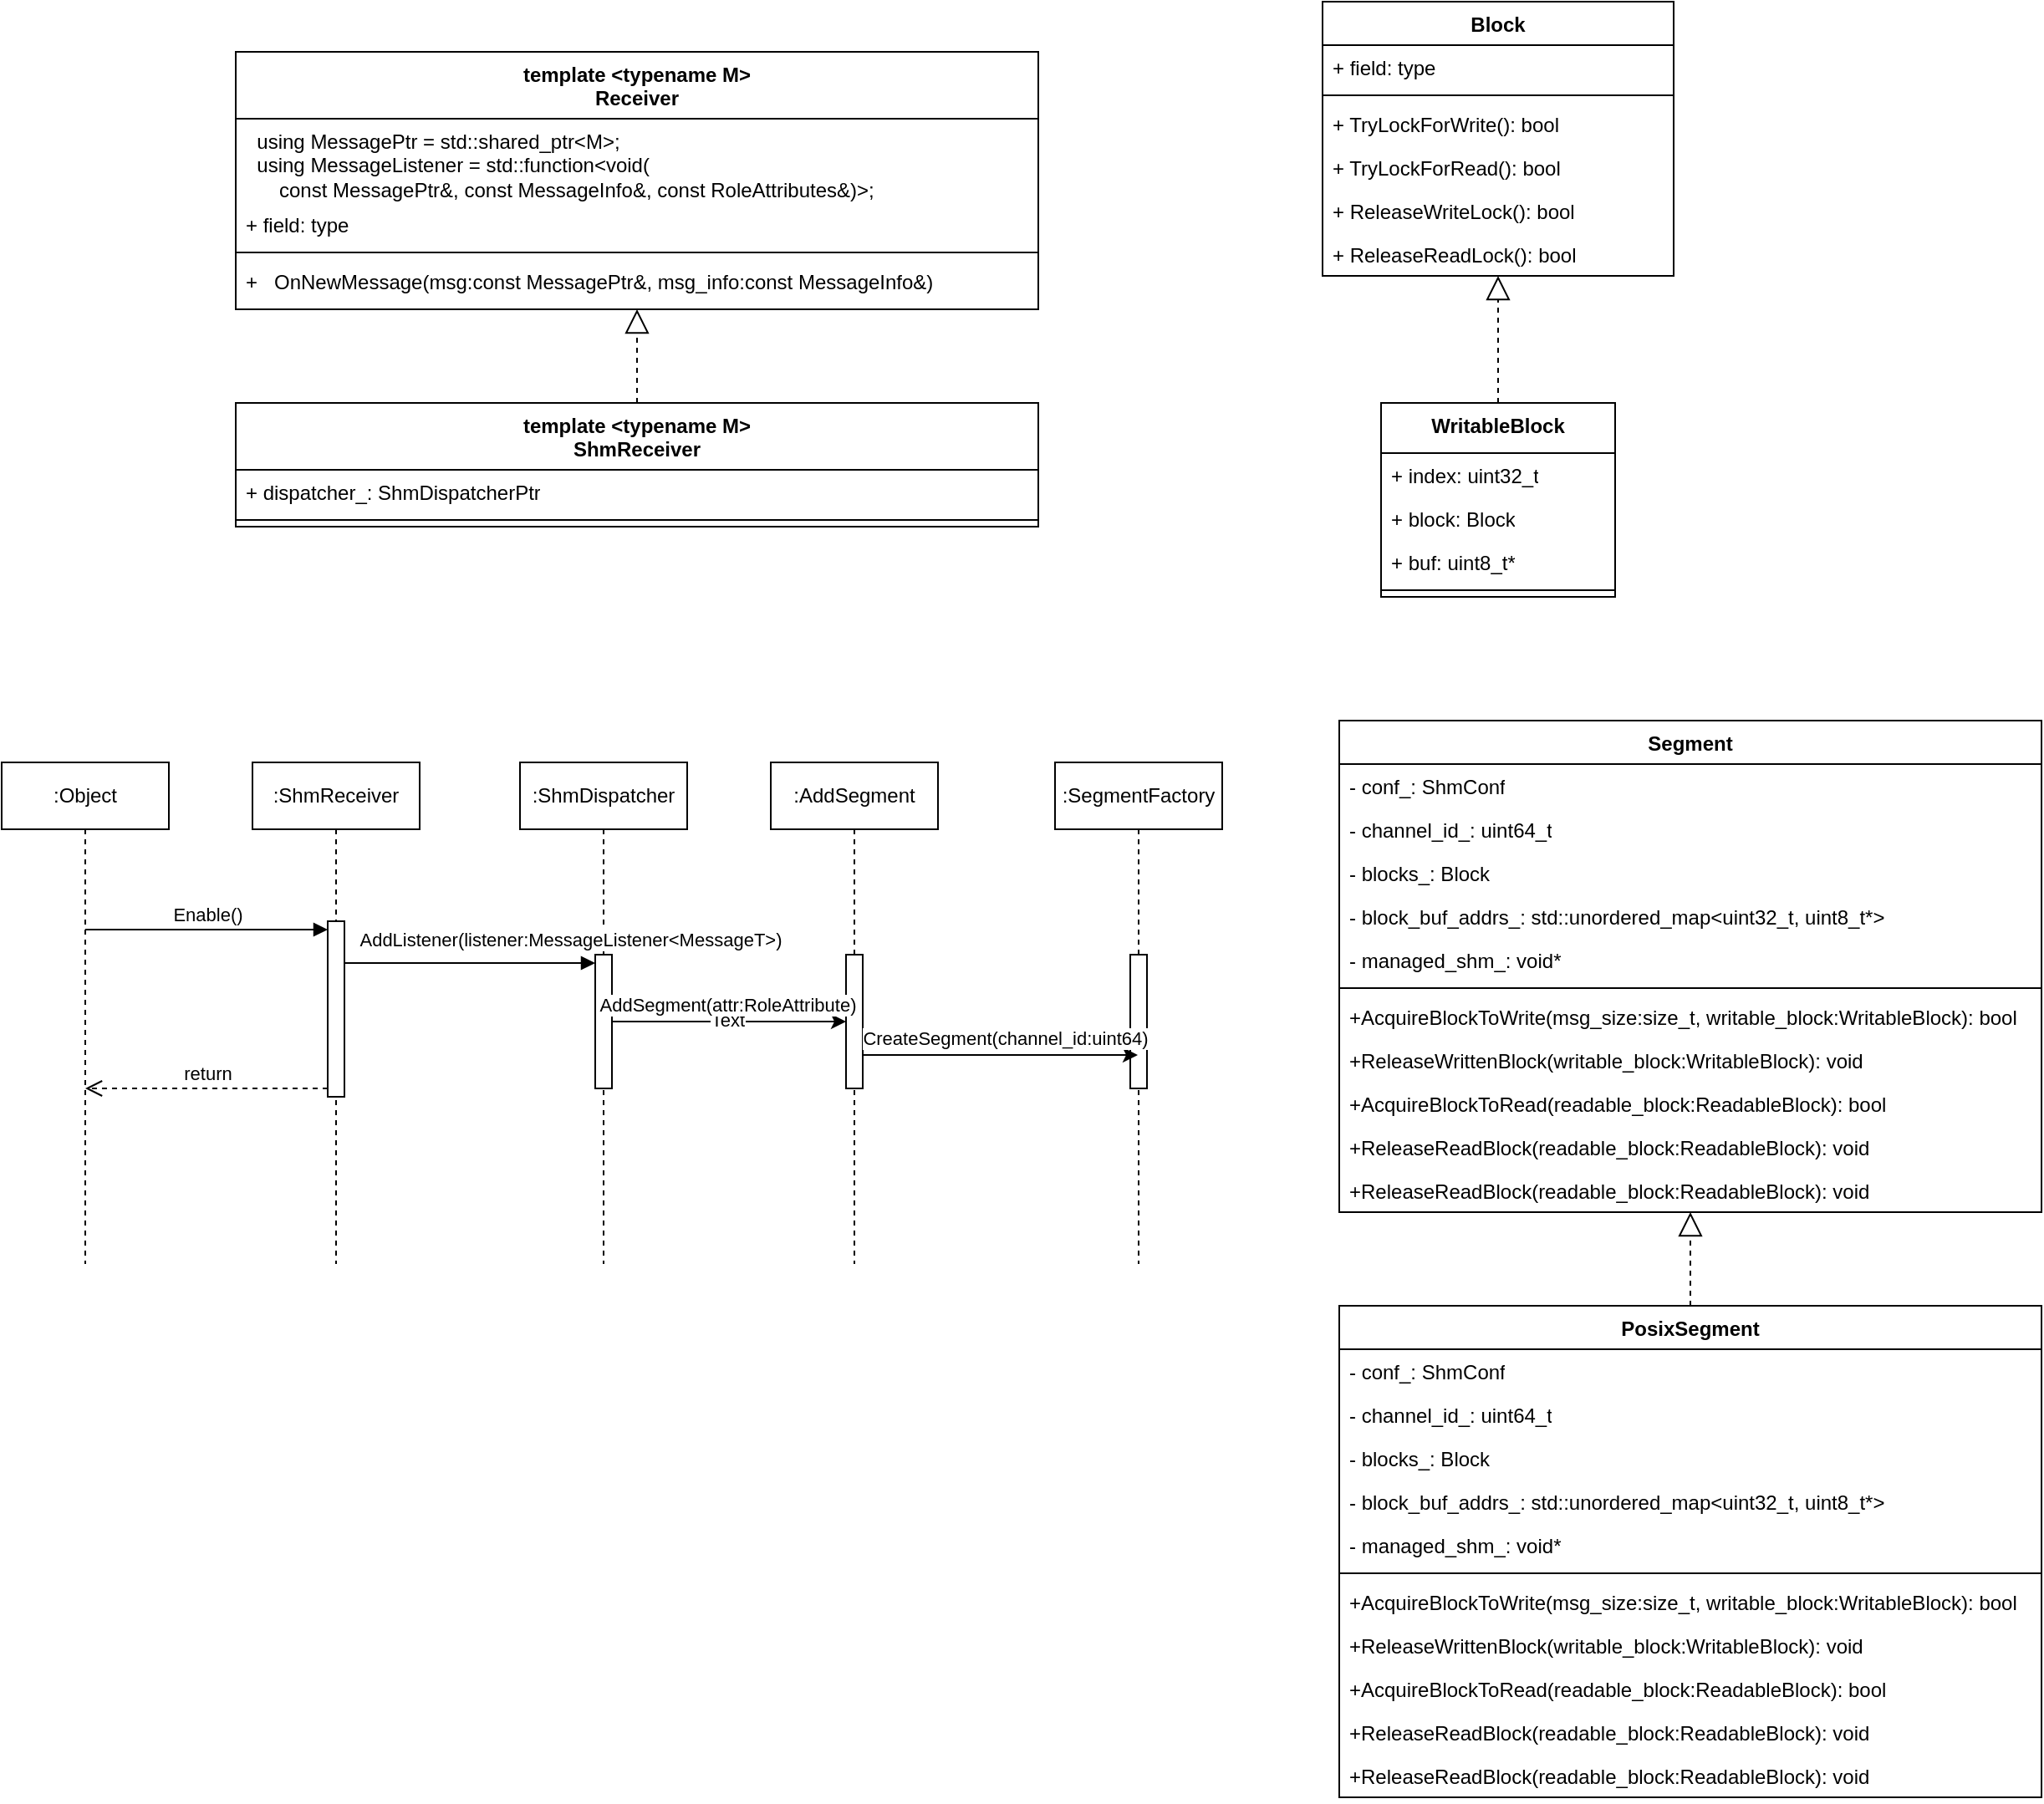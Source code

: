 <mxfile version="22.1.9" type="github">
  <diagram name="第 1 页" id="JhB41wdzhbessd_QbkDU">
    <mxGraphModel dx="588" dy="311" grid="1" gridSize="10" guides="1" tooltips="1" connect="1" arrows="1" fold="1" page="1" pageScale="1" pageWidth="827" pageHeight="1169" math="0" shadow="0">
      <root>
        <mxCell id="0" />
        <mxCell id="1" parent="0" />
        <mxCell id="TvfbEHWfSeIX3GBcZRCY-2" value="template &amp;lt;typename M&amp;gt;&lt;br&gt;Receiver" style="swimlane;fontStyle=1;align=center;verticalAlign=top;childLayout=stackLayout;horizontal=1;startSize=40;horizontalStack=0;resizeParent=1;resizeParentMax=0;resizeLast=0;collapsible=1;marginBottom=0;whiteSpace=wrap;html=1;" vertex="1" parent="1">
          <mxGeometry x="310" y="160" width="480" height="154" as="geometry" />
        </mxCell>
        <mxCell id="TvfbEHWfSeIX3GBcZRCY-7" value="&lt;div&gt;&amp;nbsp; using MessagePtr = std::shared_ptr&amp;lt;M&amp;gt;;&lt;/div&gt;&lt;div&gt;&amp;nbsp; using MessageListener = std::function&amp;lt;void(&lt;/div&gt;&lt;div&gt;&amp;nbsp; &amp;nbsp; &amp;nbsp; const MessagePtr&amp;amp;, const MessageInfo&amp;amp;, const RoleAttributes&amp;amp;)&amp;gt;;&lt;/div&gt;" style="text;strokeColor=none;fillColor=none;align=left;verticalAlign=top;spacingLeft=4;spacingRight=4;overflow=hidden;rotatable=0;points=[[0,0.5],[1,0.5]];portConstraint=eastwest;whiteSpace=wrap;html=1;" vertex="1" parent="TvfbEHWfSeIX3GBcZRCY-2">
          <mxGeometry y="40" width="480" height="50" as="geometry" />
        </mxCell>
        <mxCell id="TvfbEHWfSeIX3GBcZRCY-3" value="+ field: type" style="text;strokeColor=none;fillColor=none;align=left;verticalAlign=top;spacingLeft=4;spacingRight=4;overflow=hidden;rotatable=0;points=[[0,0.5],[1,0.5]];portConstraint=eastwest;whiteSpace=wrap;html=1;" vertex="1" parent="TvfbEHWfSeIX3GBcZRCY-2">
          <mxGeometry y="90" width="480" height="26" as="geometry" />
        </mxCell>
        <mxCell id="TvfbEHWfSeIX3GBcZRCY-4" value="" style="line;strokeWidth=1;fillColor=none;align=left;verticalAlign=middle;spacingTop=-1;spacingLeft=3;spacingRight=3;rotatable=0;labelPosition=right;points=[];portConstraint=eastwest;strokeColor=inherit;" vertex="1" parent="TvfbEHWfSeIX3GBcZRCY-2">
          <mxGeometry y="116" width="480" height="8" as="geometry" />
        </mxCell>
        <mxCell id="TvfbEHWfSeIX3GBcZRCY-5" value="+&amp;nbsp; &amp;nbsp;OnNewMessage(msg:const MessagePtr&amp;amp;, msg_info:const MessageInfo&amp;amp;)" style="text;strokeColor=none;fillColor=none;align=left;verticalAlign=top;spacingLeft=4;spacingRight=4;overflow=hidden;rotatable=0;points=[[0,0.5],[1,0.5]];portConstraint=eastwest;whiteSpace=wrap;html=1;" vertex="1" parent="TvfbEHWfSeIX3GBcZRCY-2">
          <mxGeometry y="124" width="480" height="30" as="geometry" />
        </mxCell>
        <mxCell id="TvfbEHWfSeIX3GBcZRCY-8" value="template &amp;lt;typename M&amp;gt;&lt;br&gt;ShmReceiver" style="swimlane;fontStyle=1;align=center;verticalAlign=top;childLayout=stackLayout;horizontal=1;startSize=40;horizontalStack=0;resizeParent=1;resizeParentMax=0;resizeLast=0;collapsible=1;marginBottom=0;whiteSpace=wrap;html=1;" vertex="1" parent="1">
          <mxGeometry x="310" y="370" width="480" height="74" as="geometry" />
        </mxCell>
        <mxCell id="TvfbEHWfSeIX3GBcZRCY-10" value="+ dispatcher_: ShmDispatcherPtr" style="text;strokeColor=none;fillColor=none;align=left;verticalAlign=top;spacingLeft=4;spacingRight=4;overflow=hidden;rotatable=0;points=[[0,0.5],[1,0.5]];portConstraint=eastwest;whiteSpace=wrap;html=1;" vertex="1" parent="TvfbEHWfSeIX3GBcZRCY-8">
          <mxGeometry y="40" width="480" height="26" as="geometry" />
        </mxCell>
        <mxCell id="TvfbEHWfSeIX3GBcZRCY-11" value="" style="line;strokeWidth=1;fillColor=none;align=left;verticalAlign=middle;spacingTop=-1;spacingLeft=3;spacingRight=3;rotatable=0;labelPosition=right;points=[];portConstraint=eastwest;strokeColor=inherit;" vertex="1" parent="TvfbEHWfSeIX3GBcZRCY-8">
          <mxGeometry y="66" width="480" height="8" as="geometry" />
        </mxCell>
        <mxCell id="TvfbEHWfSeIX3GBcZRCY-16" value="" style="endArrow=block;dashed=1;endFill=0;endSize=12;html=1;rounded=0;edgeStyle=orthogonalEdgeStyle;" edge="1" parent="1" source="TvfbEHWfSeIX3GBcZRCY-8" target="TvfbEHWfSeIX3GBcZRCY-2">
          <mxGeometry width="160" relative="1" as="geometry">
            <mxPoint x="380" y="470" as="sourcePoint" />
            <mxPoint x="540" y="470" as="targetPoint" />
          </mxGeometry>
        </mxCell>
        <mxCell id="TvfbEHWfSeIX3GBcZRCY-17" value=":ShmReceiver" style="shape=umlLifeline;perimeter=lifelinePerimeter;whiteSpace=wrap;html=1;container=1;dropTarget=0;collapsible=0;recursiveResize=0;outlineConnect=0;portConstraint=eastwest;newEdgeStyle={&quot;curved&quot;:0,&quot;rounded&quot;:0};" vertex="1" parent="1">
          <mxGeometry x="320" y="585" width="100" height="300" as="geometry" />
        </mxCell>
        <mxCell id="TvfbEHWfSeIX3GBcZRCY-19" value="" style="html=1;points=[[0,0,0,0,5],[0,1,0,0,-5],[1,0,0,0,5],[1,1,0,0,-5]];perimeter=orthogonalPerimeter;outlineConnect=0;targetShapes=umlLifeline;portConstraint=eastwest;newEdgeStyle={&quot;curved&quot;:0,&quot;rounded&quot;:0};" vertex="1" parent="TvfbEHWfSeIX3GBcZRCY-17">
          <mxGeometry x="45" y="95" width="10" height="105" as="geometry" />
        </mxCell>
        <mxCell id="TvfbEHWfSeIX3GBcZRCY-18" value=":Object" style="shape=umlLifeline;perimeter=lifelinePerimeter;whiteSpace=wrap;html=1;container=1;dropTarget=0;collapsible=0;recursiveResize=0;outlineConnect=0;portConstraint=eastwest;newEdgeStyle={&quot;curved&quot;:0,&quot;rounded&quot;:0};" vertex="1" parent="1">
          <mxGeometry x="170" y="585" width="100" height="300" as="geometry" />
        </mxCell>
        <mxCell id="TvfbEHWfSeIX3GBcZRCY-20" value="Enable()" style="html=1;verticalAlign=bottom;endArrow=block;curved=0;rounded=0;entryX=0;entryY=0;entryDx=0;entryDy=5;edgeStyle=orthogonalEdgeStyle;" edge="1" target="TvfbEHWfSeIX3GBcZRCY-19" parent="1" source="TvfbEHWfSeIX3GBcZRCY-18">
          <mxGeometry x="0.001" relative="1" as="geometry">
            <mxPoint x="295" y="685" as="sourcePoint" />
            <Array as="points">
              <mxPoint x="260" y="685" />
              <mxPoint x="260" y="685" />
            </Array>
            <mxPoint as="offset" />
          </mxGeometry>
        </mxCell>
        <mxCell id="TvfbEHWfSeIX3GBcZRCY-21" value="return" style="html=1;verticalAlign=bottom;endArrow=open;dashed=1;endSize=8;curved=0;rounded=0;exitX=0;exitY=1;exitDx=0;exitDy=-5;edgeStyle=orthogonalEdgeStyle;" edge="1" source="TvfbEHWfSeIX3GBcZRCY-19" parent="1" target="TvfbEHWfSeIX3GBcZRCY-18">
          <mxGeometry relative="1" as="geometry">
            <mxPoint x="295" y="755" as="targetPoint" />
            <Array as="points">
              <mxPoint x="330" y="780" />
              <mxPoint x="330" y="780" />
            </Array>
          </mxGeometry>
        </mxCell>
        <mxCell id="TvfbEHWfSeIX3GBcZRCY-22" value=":ShmDispatcher" style="shape=umlLifeline;perimeter=lifelinePerimeter;whiteSpace=wrap;html=1;container=1;dropTarget=0;collapsible=0;recursiveResize=0;outlineConnect=0;portConstraint=eastwest;newEdgeStyle={&quot;curved&quot;:0,&quot;rounded&quot;:0};" vertex="1" parent="1">
          <mxGeometry x="480" y="585" width="100" height="300" as="geometry" />
        </mxCell>
        <mxCell id="TvfbEHWfSeIX3GBcZRCY-25" value="" style="html=1;points=[[0,0,0,0,5],[0,1,0,0,-5],[1,0,0,0,5],[1,1,0,0,-5]];perimeter=orthogonalPerimeter;outlineConnect=0;targetShapes=umlLifeline;portConstraint=eastwest;newEdgeStyle={&quot;curved&quot;:0,&quot;rounded&quot;:0};" vertex="1" parent="TvfbEHWfSeIX3GBcZRCY-22">
          <mxGeometry x="45" y="115" width="10" height="80" as="geometry" />
        </mxCell>
        <mxCell id="TvfbEHWfSeIX3GBcZRCY-26" value="AddListener(listener:MessageListener&amp;lt;MessageT&amp;gt;)" style="html=1;verticalAlign=bottom;endArrow=block;curved=0;rounded=0;entryX=0;entryY=0;entryDx=0;entryDy=5;edgeStyle=orthogonalEdgeStyle;" edge="1" target="TvfbEHWfSeIX3GBcZRCY-25" parent="1" source="TvfbEHWfSeIX3GBcZRCY-19">
          <mxGeometry x="0.8" y="5" relative="1" as="geometry">
            <mxPoint x="455" y="705" as="sourcePoint" />
            <Array as="points">
              <mxPoint x="410" y="705" />
              <mxPoint x="410" y="705" />
            </Array>
            <mxPoint as="offset" />
          </mxGeometry>
        </mxCell>
        <mxCell id="TvfbEHWfSeIX3GBcZRCY-28" value="WritableBlock" style="swimlane;fontStyle=1;align=center;verticalAlign=top;childLayout=stackLayout;horizontal=1;startSize=30;horizontalStack=0;resizeParent=1;resizeParentMax=0;resizeLast=0;collapsible=1;marginBottom=0;whiteSpace=wrap;html=1;" vertex="1" parent="1">
          <mxGeometry x="995" y="370" width="140" height="116" as="geometry" />
        </mxCell>
        <mxCell id="TvfbEHWfSeIX3GBcZRCY-29" value="+ index: uint32_t" style="text;strokeColor=none;fillColor=none;align=left;verticalAlign=top;spacingLeft=4;spacingRight=4;overflow=hidden;rotatable=0;points=[[0,0.5],[1,0.5]];portConstraint=eastwest;whiteSpace=wrap;html=1;" vertex="1" parent="TvfbEHWfSeIX3GBcZRCY-28">
          <mxGeometry y="30" width="140" height="26" as="geometry" />
        </mxCell>
        <mxCell id="TvfbEHWfSeIX3GBcZRCY-31" value="+ block: Block" style="text;strokeColor=none;fillColor=none;align=left;verticalAlign=top;spacingLeft=4;spacingRight=4;overflow=hidden;rotatable=0;points=[[0,0.5],[1,0.5]];portConstraint=eastwest;whiteSpace=wrap;html=1;" vertex="1" parent="TvfbEHWfSeIX3GBcZRCY-28">
          <mxGeometry y="56" width="140" height="26" as="geometry" />
        </mxCell>
        <mxCell id="TvfbEHWfSeIX3GBcZRCY-32" value="+ buf: uint8_t*" style="text;strokeColor=none;fillColor=none;align=left;verticalAlign=top;spacingLeft=4;spacingRight=4;overflow=hidden;rotatable=0;points=[[0,0.5],[1,0.5]];portConstraint=eastwest;whiteSpace=wrap;html=1;" vertex="1" parent="TvfbEHWfSeIX3GBcZRCY-28">
          <mxGeometry y="82" width="140" height="26" as="geometry" />
        </mxCell>
        <mxCell id="TvfbEHWfSeIX3GBcZRCY-30" value="" style="line;strokeWidth=1;fillColor=none;align=left;verticalAlign=middle;spacingTop=-1;spacingLeft=3;spacingRight=3;rotatable=0;labelPosition=right;points=[];portConstraint=eastwest;strokeColor=inherit;" vertex="1" parent="TvfbEHWfSeIX3GBcZRCY-28">
          <mxGeometry y="108" width="140" height="8" as="geometry" />
        </mxCell>
        <mxCell id="TvfbEHWfSeIX3GBcZRCY-40" value="Block" style="swimlane;fontStyle=1;align=center;verticalAlign=top;childLayout=stackLayout;horizontal=1;startSize=26;horizontalStack=0;resizeParent=1;resizeParentMax=0;resizeLast=0;collapsible=1;marginBottom=0;whiteSpace=wrap;html=1;" vertex="1" parent="1">
          <mxGeometry x="960" y="130" width="210" height="164" as="geometry" />
        </mxCell>
        <mxCell id="TvfbEHWfSeIX3GBcZRCY-41" value="+ field: type" style="text;strokeColor=none;fillColor=none;align=left;verticalAlign=top;spacingLeft=4;spacingRight=4;overflow=hidden;rotatable=0;points=[[0,0.5],[1,0.5]];portConstraint=eastwest;whiteSpace=wrap;html=1;" vertex="1" parent="TvfbEHWfSeIX3GBcZRCY-40">
          <mxGeometry y="26" width="210" height="26" as="geometry" />
        </mxCell>
        <mxCell id="TvfbEHWfSeIX3GBcZRCY-42" value="" style="line;strokeWidth=1;fillColor=none;align=left;verticalAlign=middle;spacingTop=-1;spacingLeft=3;spacingRight=3;rotatable=0;labelPosition=right;points=[];portConstraint=eastwest;strokeColor=inherit;" vertex="1" parent="TvfbEHWfSeIX3GBcZRCY-40">
          <mxGeometry y="52" width="210" height="8" as="geometry" />
        </mxCell>
        <mxCell id="TvfbEHWfSeIX3GBcZRCY-43" value="+ TryLockForWrite(): bool" style="text;strokeColor=none;fillColor=none;align=left;verticalAlign=top;spacingLeft=4;spacingRight=4;overflow=hidden;rotatable=0;points=[[0,0.5],[1,0.5]];portConstraint=eastwest;whiteSpace=wrap;html=1;" vertex="1" parent="TvfbEHWfSeIX3GBcZRCY-40">
          <mxGeometry y="60" width="210" height="26" as="geometry" />
        </mxCell>
        <mxCell id="TvfbEHWfSeIX3GBcZRCY-44" value="+ TryLockForRead(): bool" style="text;strokeColor=none;fillColor=none;align=left;verticalAlign=top;spacingLeft=4;spacingRight=4;overflow=hidden;rotatable=0;points=[[0,0.5],[1,0.5]];portConstraint=eastwest;whiteSpace=wrap;html=1;" vertex="1" parent="TvfbEHWfSeIX3GBcZRCY-40">
          <mxGeometry y="86" width="210" height="26" as="geometry" />
        </mxCell>
        <mxCell id="TvfbEHWfSeIX3GBcZRCY-45" value="+ ReleaseWriteLock(): bool" style="text;strokeColor=none;fillColor=none;align=left;verticalAlign=top;spacingLeft=4;spacingRight=4;overflow=hidden;rotatable=0;points=[[0,0.5],[1,0.5]];portConstraint=eastwest;whiteSpace=wrap;html=1;" vertex="1" parent="TvfbEHWfSeIX3GBcZRCY-40">
          <mxGeometry y="112" width="210" height="26" as="geometry" />
        </mxCell>
        <mxCell id="TvfbEHWfSeIX3GBcZRCY-46" value="+ ReleaseReadLock(): bool" style="text;strokeColor=none;fillColor=none;align=left;verticalAlign=top;spacingLeft=4;spacingRight=4;overflow=hidden;rotatable=0;points=[[0,0.5],[1,0.5]];portConstraint=eastwest;whiteSpace=wrap;html=1;" vertex="1" parent="TvfbEHWfSeIX3GBcZRCY-40">
          <mxGeometry y="138" width="210" height="26" as="geometry" />
        </mxCell>
        <mxCell id="TvfbEHWfSeIX3GBcZRCY-47" value="" style="endArrow=block;dashed=1;endFill=0;endSize=12;html=1;rounded=0;edgeStyle=orthogonalEdgeStyle;" edge="1" parent="1" source="TvfbEHWfSeIX3GBcZRCY-28" target="TvfbEHWfSeIX3GBcZRCY-40">
          <mxGeometry width="160" relative="1" as="geometry">
            <mxPoint x="1065" y="390" as="sourcePoint" />
            <mxPoint x="1000" y="410" as="targetPoint" />
          </mxGeometry>
        </mxCell>
        <mxCell id="TvfbEHWfSeIX3GBcZRCY-48" value=":AddSegment" style="shape=umlLifeline;perimeter=lifelinePerimeter;whiteSpace=wrap;html=1;container=1;dropTarget=0;collapsible=0;recursiveResize=0;outlineConnect=0;portConstraint=eastwest;newEdgeStyle={&quot;curved&quot;:0,&quot;rounded&quot;:0};" vertex="1" parent="1">
          <mxGeometry x="630" y="585" width="100" height="300" as="geometry" />
        </mxCell>
        <mxCell id="TvfbEHWfSeIX3GBcZRCY-49" value="" style="html=1;points=[[0,0,0,0,5],[0,1,0,0,-5],[1,0,0,0,5],[1,1,0,0,-5]];perimeter=orthogonalPerimeter;outlineConnect=0;targetShapes=umlLifeline;portConstraint=eastwest;newEdgeStyle={&quot;curved&quot;:0,&quot;rounded&quot;:0};" vertex="1" parent="TvfbEHWfSeIX3GBcZRCY-48">
          <mxGeometry x="45" y="115" width="10" height="80" as="geometry" />
        </mxCell>
        <mxCell id="TvfbEHWfSeIX3GBcZRCY-50" style="edgeStyle=orthogonalEdgeStyle;rounded=0;orthogonalLoop=1;jettySize=auto;html=1;curved=0;" edge="1" parent="1" source="TvfbEHWfSeIX3GBcZRCY-25" target="TvfbEHWfSeIX3GBcZRCY-49">
          <mxGeometry relative="1" as="geometry">
            <Array as="points" />
          </mxGeometry>
        </mxCell>
        <mxCell id="TvfbEHWfSeIX3GBcZRCY-51" value="1" style="edgeLabel;html=1;align=center;verticalAlign=middle;resizable=0;points=[];" vertex="1" connectable="0" parent="TvfbEHWfSeIX3GBcZRCY-50">
          <mxGeometry x="-0.116" y="2" relative="1" as="geometry">
            <mxPoint as="offset" />
          </mxGeometry>
        </mxCell>
        <mxCell id="TvfbEHWfSeIX3GBcZRCY-52" value="Text" style="edgeLabel;html=1;align=center;verticalAlign=middle;resizable=0;points=[];" vertex="1" connectable="0" parent="TvfbEHWfSeIX3GBcZRCY-50">
          <mxGeometry x="-0.021" y="1" relative="1" as="geometry">
            <mxPoint as="offset" />
          </mxGeometry>
        </mxCell>
        <mxCell id="TvfbEHWfSeIX3GBcZRCY-55" value="AddSegment(attr:RoleAttribute)" style="edgeLabel;html=1;align=center;verticalAlign=middle;resizable=0;points=[];" vertex="1" connectable="0" parent="TvfbEHWfSeIX3GBcZRCY-50">
          <mxGeometry x="-0.021" relative="1" as="geometry">
            <mxPoint y="-10" as="offset" />
          </mxGeometry>
        </mxCell>
        <mxCell id="TvfbEHWfSeIX3GBcZRCY-58" value=":SegmentFactory" style="shape=umlLifeline;perimeter=lifelinePerimeter;whiteSpace=wrap;html=1;container=1;dropTarget=0;collapsible=0;recursiveResize=0;outlineConnect=0;portConstraint=eastwest;newEdgeStyle={&quot;curved&quot;:0,&quot;rounded&quot;:0};" vertex="1" parent="1">
          <mxGeometry x="800" y="585" width="100" height="300" as="geometry" />
        </mxCell>
        <mxCell id="TvfbEHWfSeIX3GBcZRCY-59" value="" style="html=1;points=[[0,0,0,0,5],[0,1,0,0,-5],[1,0,0,0,5],[1,1,0,0,-5]];perimeter=orthogonalPerimeter;outlineConnect=0;targetShapes=umlLifeline;portConstraint=eastwest;newEdgeStyle={&quot;curved&quot;:0,&quot;rounded&quot;:0};" vertex="1" parent="TvfbEHWfSeIX3GBcZRCY-58">
          <mxGeometry x="45" y="115" width="10" height="80" as="geometry" />
        </mxCell>
        <mxCell id="TvfbEHWfSeIX3GBcZRCY-60" style="edgeStyle=orthogonalEdgeStyle;rounded=0;orthogonalLoop=1;jettySize=auto;html=1;curved=0;" edge="1" parent="1" source="TvfbEHWfSeIX3GBcZRCY-49" target="TvfbEHWfSeIX3GBcZRCY-58">
          <mxGeometry relative="1" as="geometry">
            <Array as="points">
              <mxPoint x="720" y="760" />
              <mxPoint x="720" y="760" />
            </Array>
          </mxGeometry>
        </mxCell>
        <mxCell id="TvfbEHWfSeIX3GBcZRCY-61" value="CreateSegment(channel_id:uint64)" style="edgeLabel;html=1;align=center;verticalAlign=middle;resizable=0;points=[];" vertex="1" connectable="0" parent="TvfbEHWfSeIX3GBcZRCY-60">
          <mxGeometry x="0.036" y="2" relative="1" as="geometry">
            <mxPoint y="-8" as="offset" />
          </mxGeometry>
        </mxCell>
        <mxCell id="TvfbEHWfSeIX3GBcZRCY-62" value="Segment" style="swimlane;fontStyle=1;align=center;verticalAlign=top;childLayout=stackLayout;horizontal=1;startSize=26;horizontalStack=0;resizeParent=1;resizeParentMax=0;resizeLast=0;collapsible=1;marginBottom=0;whiteSpace=wrap;html=1;" vertex="1" parent="1">
          <mxGeometry x="970" y="560" width="420" height="294" as="geometry" />
        </mxCell>
        <mxCell id="TvfbEHWfSeIX3GBcZRCY-63" value="- conf_: ShmConf" style="text;strokeColor=none;fillColor=none;align=left;verticalAlign=top;spacingLeft=4;spacingRight=4;overflow=hidden;rotatable=0;points=[[0,0.5],[1,0.5]];portConstraint=eastwest;whiteSpace=wrap;html=1;" vertex="1" parent="TvfbEHWfSeIX3GBcZRCY-62">
          <mxGeometry y="26" width="420" height="26" as="geometry" />
        </mxCell>
        <mxCell id="TvfbEHWfSeIX3GBcZRCY-70" value="- channel_id_: uint64_t" style="text;strokeColor=none;fillColor=none;align=left;verticalAlign=top;spacingLeft=4;spacingRight=4;overflow=hidden;rotatable=0;points=[[0,0.5],[1,0.5]];portConstraint=eastwest;whiteSpace=wrap;html=1;" vertex="1" parent="TvfbEHWfSeIX3GBcZRCY-62">
          <mxGeometry y="52" width="420" height="26" as="geometry" />
        </mxCell>
        <mxCell id="TvfbEHWfSeIX3GBcZRCY-71" value="- blocks_: Block" style="text;strokeColor=none;fillColor=none;align=left;verticalAlign=top;spacingLeft=4;spacingRight=4;overflow=hidden;rotatable=0;points=[[0,0.5],[1,0.5]];portConstraint=eastwest;whiteSpace=wrap;html=1;" vertex="1" parent="TvfbEHWfSeIX3GBcZRCY-62">
          <mxGeometry y="78" width="420" height="26" as="geometry" />
        </mxCell>
        <mxCell id="TvfbEHWfSeIX3GBcZRCY-72" value="- block_buf_addrs_: std::unordered_map&amp;lt;uint32_t, uint8_t*&amp;gt;" style="text;strokeColor=none;fillColor=none;align=left;verticalAlign=top;spacingLeft=4;spacingRight=4;overflow=hidden;rotatable=0;points=[[0,0.5],[1,0.5]];portConstraint=eastwest;whiteSpace=wrap;html=1;" vertex="1" parent="TvfbEHWfSeIX3GBcZRCY-62">
          <mxGeometry y="104" width="420" height="26" as="geometry" />
        </mxCell>
        <mxCell id="TvfbEHWfSeIX3GBcZRCY-73" value="- managed_shm_: void*" style="text;strokeColor=none;fillColor=none;align=left;verticalAlign=top;spacingLeft=4;spacingRight=4;overflow=hidden;rotatable=0;points=[[0,0.5],[1,0.5]];portConstraint=eastwest;whiteSpace=wrap;html=1;" vertex="1" parent="TvfbEHWfSeIX3GBcZRCY-62">
          <mxGeometry y="130" width="420" height="26" as="geometry" />
        </mxCell>
        <mxCell id="TvfbEHWfSeIX3GBcZRCY-64" value="" style="line;strokeWidth=1;fillColor=none;align=left;verticalAlign=middle;spacingTop=-1;spacingLeft=3;spacingRight=3;rotatable=0;labelPosition=right;points=[];portConstraint=eastwest;strokeColor=inherit;" vertex="1" parent="TvfbEHWfSeIX3GBcZRCY-62">
          <mxGeometry y="156" width="420" height="8" as="geometry" />
        </mxCell>
        <mxCell id="TvfbEHWfSeIX3GBcZRCY-65" value="+AcquireBlockToWrite(msg_size:size_t, writable_block:WritableBlock):&amp;nbsp;bool" style="text;strokeColor=none;fillColor=none;align=left;verticalAlign=top;spacingLeft=4;spacingRight=4;overflow=hidden;rotatable=0;points=[[0,0.5],[1,0.5]];portConstraint=eastwest;whiteSpace=wrap;html=1;" vertex="1" parent="TvfbEHWfSeIX3GBcZRCY-62">
          <mxGeometry y="164" width="420" height="26" as="geometry" />
        </mxCell>
        <mxCell id="TvfbEHWfSeIX3GBcZRCY-66" value="+ReleaseWrittenBlock(writable_block:WritableBlock): void" style="text;strokeColor=none;fillColor=none;align=left;verticalAlign=top;spacingLeft=4;spacingRight=4;overflow=hidden;rotatable=0;points=[[0,0.5],[1,0.5]];portConstraint=eastwest;whiteSpace=wrap;html=1;" vertex="1" parent="TvfbEHWfSeIX3GBcZRCY-62">
          <mxGeometry y="190" width="420" height="26" as="geometry" />
        </mxCell>
        <mxCell id="TvfbEHWfSeIX3GBcZRCY-67" value="+AcquireBlockToRead(readable_block:ReadableBlock):&amp;nbsp;bool" style="text;strokeColor=none;fillColor=none;align=left;verticalAlign=top;spacingLeft=4;spacingRight=4;overflow=hidden;rotatable=0;points=[[0,0.5],[1,0.5]];portConstraint=eastwest;whiteSpace=wrap;html=1;" vertex="1" parent="TvfbEHWfSeIX3GBcZRCY-62">
          <mxGeometry y="216" width="420" height="26" as="geometry" />
        </mxCell>
        <mxCell id="TvfbEHWfSeIX3GBcZRCY-68" value="+ReleaseReadBlock(readable_block:ReadableBlock): void" style="text;strokeColor=none;fillColor=none;align=left;verticalAlign=top;spacingLeft=4;spacingRight=4;overflow=hidden;rotatable=0;points=[[0,0.5],[1,0.5]];portConstraint=eastwest;whiteSpace=wrap;html=1;" vertex="1" parent="TvfbEHWfSeIX3GBcZRCY-62">
          <mxGeometry y="242" width="420" height="26" as="geometry" />
        </mxCell>
        <mxCell id="TvfbEHWfSeIX3GBcZRCY-69" value="+ReleaseReadBlock(readable_block:ReadableBlock): void" style="text;strokeColor=none;fillColor=none;align=left;verticalAlign=top;spacingLeft=4;spacingRight=4;overflow=hidden;rotatable=0;points=[[0,0.5],[1,0.5]];portConstraint=eastwest;whiteSpace=wrap;html=1;" vertex="1" parent="TvfbEHWfSeIX3GBcZRCY-62">
          <mxGeometry y="268" width="420" height="26" as="geometry" />
        </mxCell>
        <mxCell id="TvfbEHWfSeIX3GBcZRCY-74" value="PosixSegment" style="swimlane;fontStyle=1;align=center;verticalAlign=top;childLayout=stackLayout;horizontal=1;startSize=26;horizontalStack=0;resizeParent=1;resizeParentMax=0;resizeLast=0;collapsible=1;marginBottom=0;whiteSpace=wrap;html=1;" vertex="1" parent="1">
          <mxGeometry x="970" y="910" width="420" height="294" as="geometry" />
        </mxCell>
        <mxCell id="TvfbEHWfSeIX3GBcZRCY-75" value="- conf_: ShmConf" style="text;strokeColor=none;fillColor=none;align=left;verticalAlign=top;spacingLeft=4;spacingRight=4;overflow=hidden;rotatable=0;points=[[0,0.5],[1,0.5]];portConstraint=eastwest;whiteSpace=wrap;html=1;" vertex="1" parent="TvfbEHWfSeIX3GBcZRCY-74">
          <mxGeometry y="26" width="420" height="26" as="geometry" />
        </mxCell>
        <mxCell id="TvfbEHWfSeIX3GBcZRCY-76" value="- channel_id_: uint64_t" style="text;strokeColor=none;fillColor=none;align=left;verticalAlign=top;spacingLeft=4;spacingRight=4;overflow=hidden;rotatable=0;points=[[0,0.5],[1,0.5]];portConstraint=eastwest;whiteSpace=wrap;html=1;" vertex="1" parent="TvfbEHWfSeIX3GBcZRCY-74">
          <mxGeometry y="52" width="420" height="26" as="geometry" />
        </mxCell>
        <mxCell id="TvfbEHWfSeIX3GBcZRCY-77" value="- blocks_: Block" style="text;strokeColor=none;fillColor=none;align=left;verticalAlign=top;spacingLeft=4;spacingRight=4;overflow=hidden;rotatable=0;points=[[0,0.5],[1,0.5]];portConstraint=eastwest;whiteSpace=wrap;html=1;" vertex="1" parent="TvfbEHWfSeIX3GBcZRCY-74">
          <mxGeometry y="78" width="420" height="26" as="geometry" />
        </mxCell>
        <mxCell id="TvfbEHWfSeIX3GBcZRCY-78" value="- block_buf_addrs_: std::unordered_map&amp;lt;uint32_t, uint8_t*&amp;gt;" style="text;strokeColor=none;fillColor=none;align=left;verticalAlign=top;spacingLeft=4;spacingRight=4;overflow=hidden;rotatable=0;points=[[0,0.5],[1,0.5]];portConstraint=eastwest;whiteSpace=wrap;html=1;" vertex="1" parent="TvfbEHWfSeIX3GBcZRCY-74">
          <mxGeometry y="104" width="420" height="26" as="geometry" />
        </mxCell>
        <mxCell id="TvfbEHWfSeIX3GBcZRCY-79" value="- managed_shm_: void*" style="text;strokeColor=none;fillColor=none;align=left;verticalAlign=top;spacingLeft=4;spacingRight=4;overflow=hidden;rotatable=0;points=[[0,0.5],[1,0.5]];portConstraint=eastwest;whiteSpace=wrap;html=1;" vertex="1" parent="TvfbEHWfSeIX3GBcZRCY-74">
          <mxGeometry y="130" width="420" height="26" as="geometry" />
        </mxCell>
        <mxCell id="TvfbEHWfSeIX3GBcZRCY-80" value="" style="line;strokeWidth=1;fillColor=none;align=left;verticalAlign=middle;spacingTop=-1;spacingLeft=3;spacingRight=3;rotatable=0;labelPosition=right;points=[];portConstraint=eastwest;strokeColor=inherit;" vertex="1" parent="TvfbEHWfSeIX3GBcZRCY-74">
          <mxGeometry y="156" width="420" height="8" as="geometry" />
        </mxCell>
        <mxCell id="TvfbEHWfSeIX3GBcZRCY-81" value="+AcquireBlockToWrite(msg_size:size_t, writable_block:WritableBlock):&amp;nbsp;bool" style="text;strokeColor=none;fillColor=none;align=left;verticalAlign=top;spacingLeft=4;spacingRight=4;overflow=hidden;rotatable=0;points=[[0,0.5],[1,0.5]];portConstraint=eastwest;whiteSpace=wrap;html=1;" vertex="1" parent="TvfbEHWfSeIX3GBcZRCY-74">
          <mxGeometry y="164" width="420" height="26" as="geometry" />
        </mxCell>
        <mxCell id="TvfbEHWfSeIX3GBcZRCY-82" value="+ReleaseWrittenBlock(writable_block:WritableBlock): void" style="text;strokeColor=none;fillColor=none;align=left;verticalAlign=top;spacingLeft=4;spacingRight=4;overflow=hidden;rotatable=0;points=[[0,0.5],[1,0.5]];portConstraint=eastwest;whiteSpace=wrap;html=1;" vertex="1" parent="TvfbEHWfSeIX3GBcZRCY-74">
          <mxGeometry y="190" width="420" height="26" as="geometry" />
        </mxCell>
        <mxCell id="TvfbEHWfSeIX3GBcZRCY-83" value="+AcquireBlockToRead(readable_block:ReadableBlock):&amp;nbsp;bool" style="text;strokeColor=none;fillColor=none;align=left;verticalAlign=top;spacingLeft=4;spacingRight=4;overflow=hidden;rotatable=0;points=[[0,0.5],[1,0.5]];portConstraint=eastwest;whiteSpace=wrap;html=1;" vertex="1" parent="TvfbEHWfSeIX3GBcZRCY-74">
          <mxGeometry y="216" width="420" height="26" as="geometry" />
        </mxCell>
        <mxCell id="TvfbEHWfSeIX3GBcZRCY-84" value="+ReleaseReadBlock(readable_block:ReadableBlock): void" style="text;strokeColor=none;fillColor=none;align=left;verticalAlign=top;spacingLeft=4;spacingRight=4;overflow=hidden;rotatable=0;points=[[0,0.5],[1,0.5]];portConstraint=eastwest;whiteSpace=wrap;html=1;" vertex="1" parent="TvfbEHWfSeIX3GBcZRCY-74">
          <mxGeometry y="242" width="420" height="26" as="geometry" />
        </mxCell>
        <mxCell id="TvfbEHWfSeIX3GBcZRCY-85" value="+ReleaseReadBlock(readable_block:ReadableBlock): void" style="text;strokeColor=none;fillColor=none;align=left;verticalAlign=top;spacingLeft=4;spacingRight=4;overflow=hidden;rotatable=0;points=[[0,0.5],[1,0.5]];portConstraint=eastwest;whiteSpace=wrap;html=1;" vertex="1" parent="TvfbEHWfSeIX3GBcZRCY-74">
          <mxGeometry y="268" width="420" height="26" as="geometry" />
        </mxCell>
        <mxCell id="TvfbEHWfSeIX3GBcZRCY-86" value="" style="endArrow=block;dashed=1;endFill=0;endSize=12;html=1;rounded=0;edgeStyle=orthogonalEdgeStyle;" edge="1" parent="1" source="TvfbEHWfSeIX3GBcZRCY-74" target="TvfbEHWfSeIX3GBcZRCY-62">
          <mxGeometry width="160" relative="1" as="geometry">
            <mxPoint x="1060" y="880" as="sourcePoint" />
            <mxPoint x="1220" y="880" as="targetPoint" />
          </mxGeometry>
        </mxCell>
      </root>
    </mxGraphModel>
  </diagram>
</mxfile>
